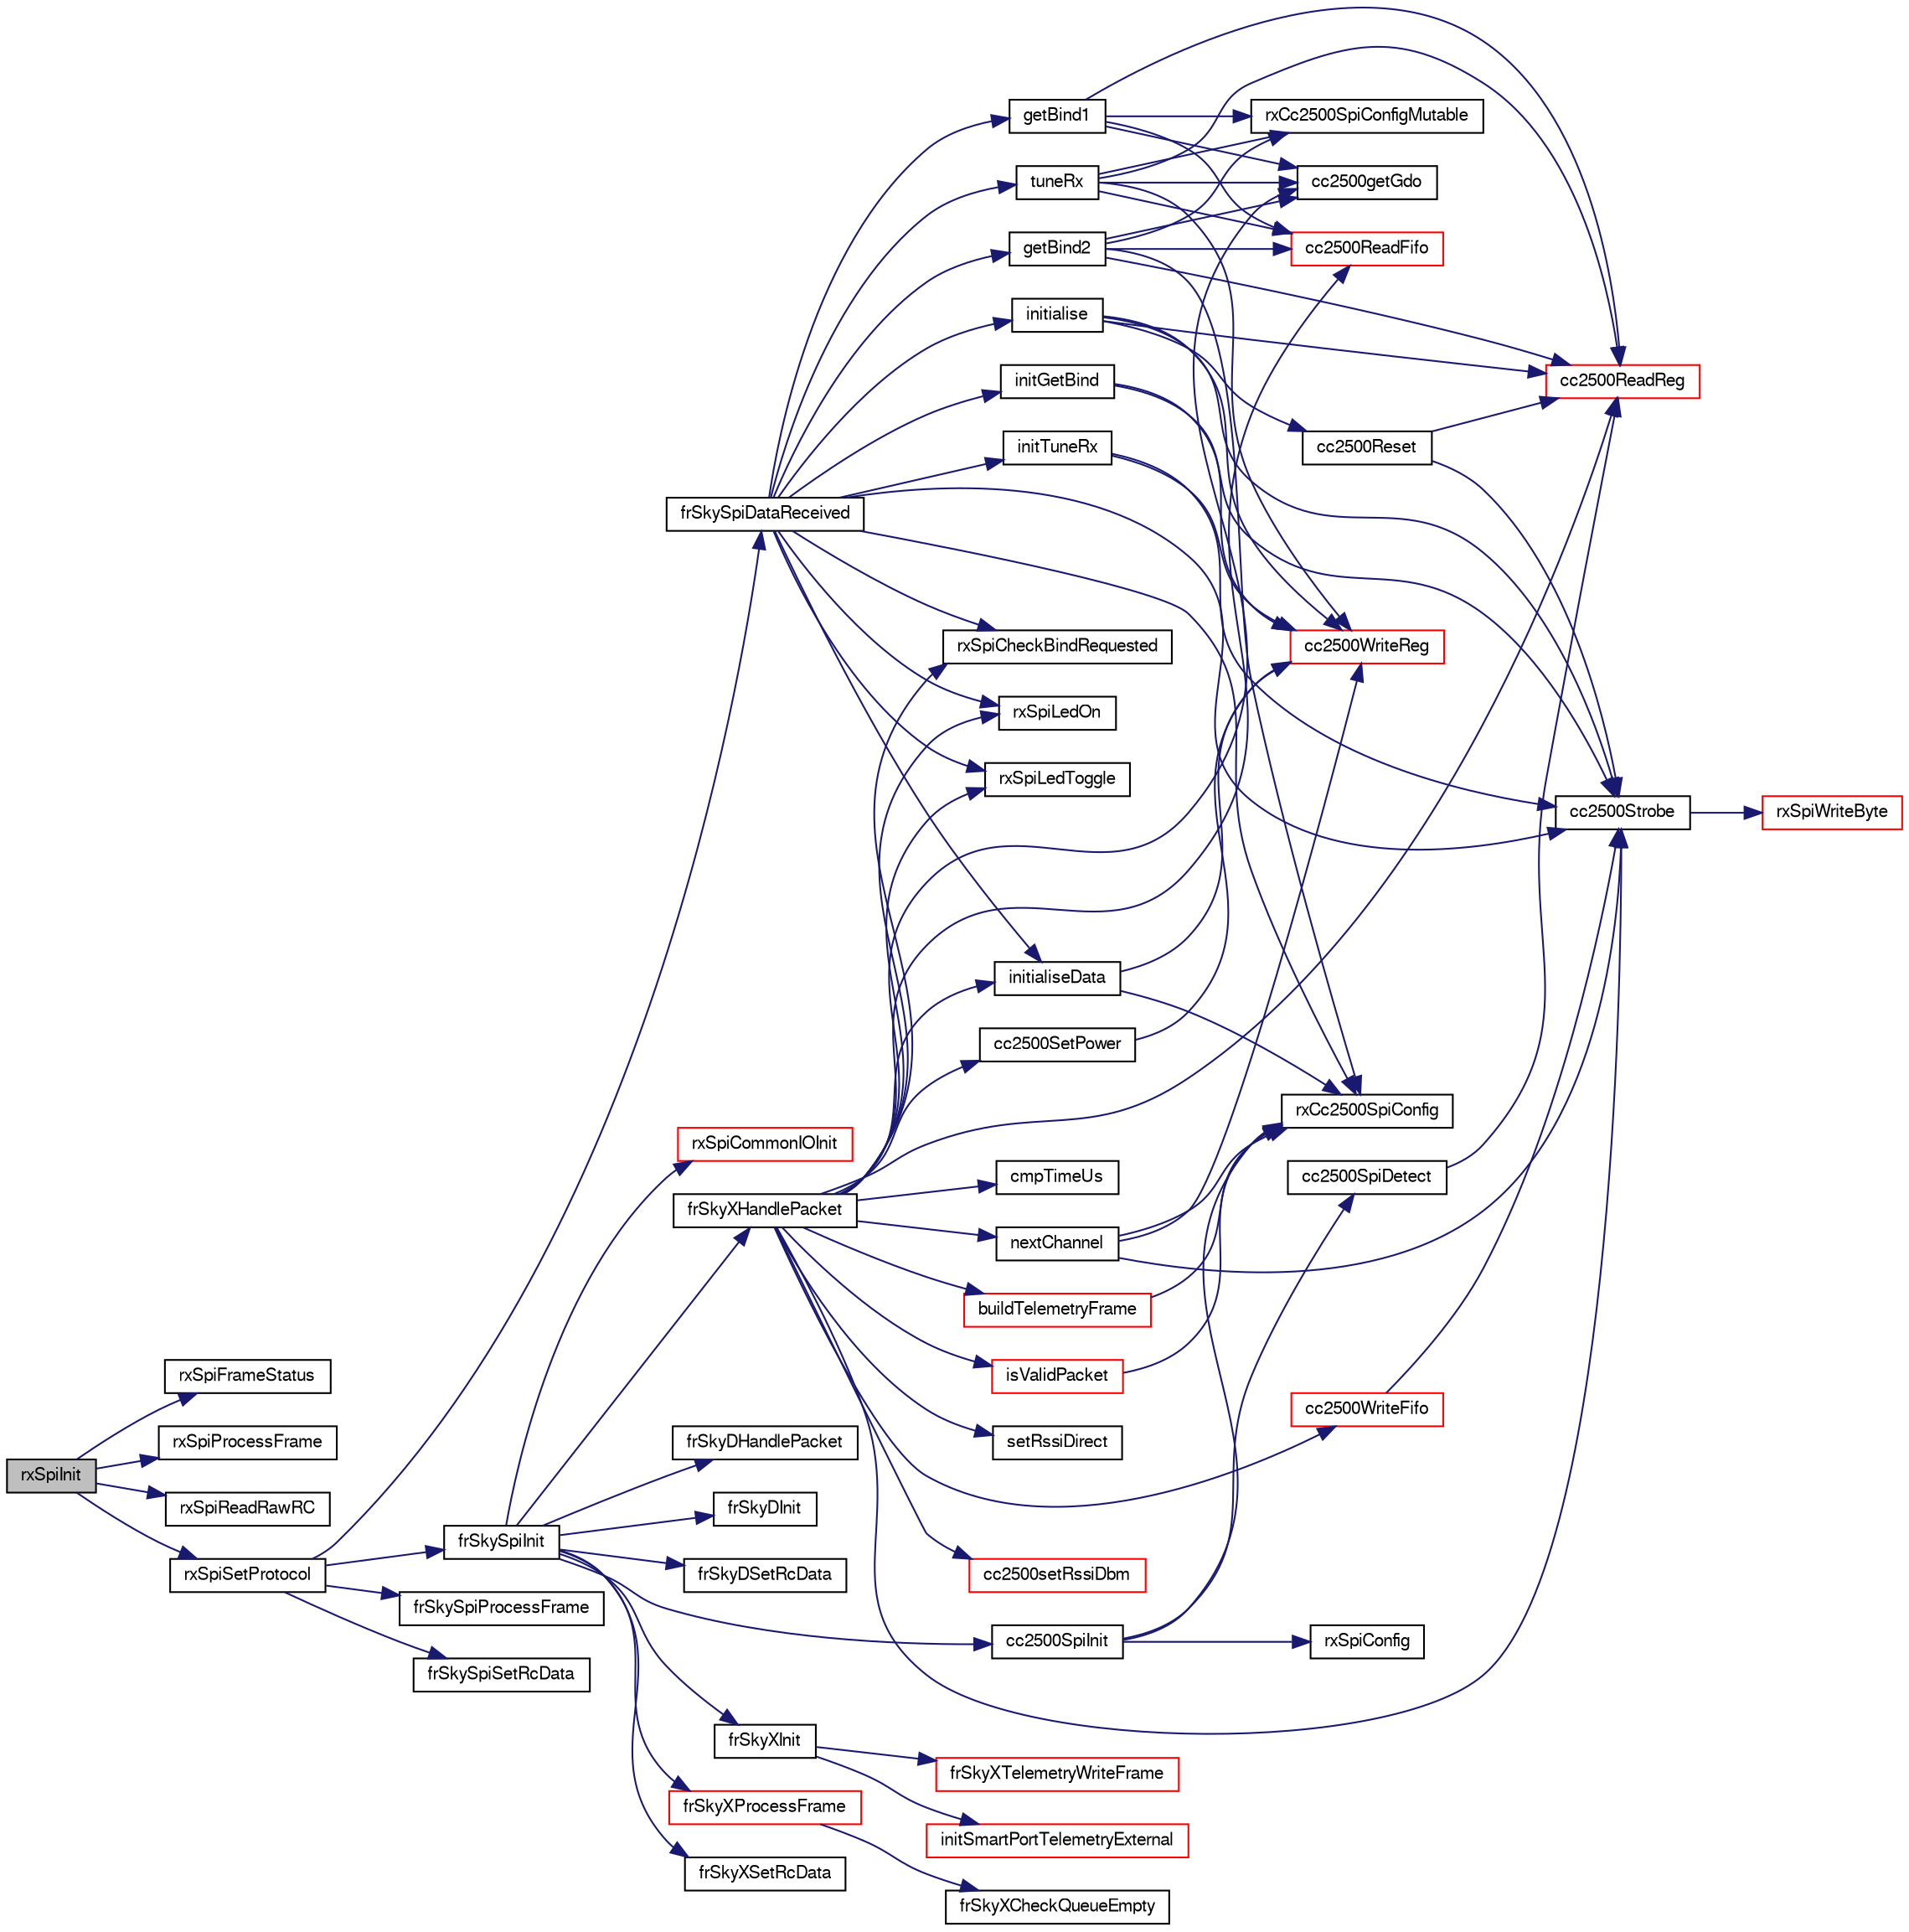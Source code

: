 digraph "rxSpiInit"
{
  edge [fontname="FreeSans",fontsize="10",labelfontname="FreeSans",labelfontsize="10"];
  node [fontname="FreeSans",fontsize="10",shape=record];
  rankdir="LR";
  Node1 [label="rxSpiInit",height=0.2,width=0.4,color="black", fillcolor="grey75", style="filled", fontcolor="black"];
  Node1 -> Node2 [color="midnightblue",fontsize="10",style="solid",fontname="FreeSans"];
  Node2 [label="rxSpiFrameStatus",height=0.2,width=0.4,color="black", fillcolor="white", style="filled",URL="$cc2500__rx__spi_8c.html#af7042d849711c77eddbe29bbb376b559"];
  Node1 -> Node3 [color="midnightblue",fontsize="10",style="solid",fontname="FreeSans"];
  Node3 [label="rxSpiProcessFrame",height=0.2,width=0.4,color="black", fillcolor="white", style="filled",URL="$cc2500__rx__spi_8c.html#a194c1961355119b3c16bc44cb59cff59"];
  Node1 -> Node4 [color="midnightblue",fontsize="10",style="solid",fontname="FreeSans"];
  Node4 [label="rxSpiReadRawRC",height=0.2,width=0.4,color="black", fillcolor="white", style="filled",URL="$cc2500__rx__spi_8c.html#af73ceb2662c274b493a06c67fc3ab7ae"];
  Node1 -> Node5 [color="midnightblue",fontsize="10",style="solid",fontname="FreeSans"];
  Node5 [label="rxSpiSetProtocol",height=0.2,width=0.4,color="black", fillcolor="white", style="filled",URL="$cc2500__rx__spi_8c.html#a3d2e6ea2ec7d87bc2067c0fd06ecc5c0"];
  Node5 -> Node6 [color="midnightblue",fontsize="10",style="solid",fontname="FreeSans"];
  Node6 [label="frSkySpiDataReceived",height=0.2,width=0.4,color="black", fillcolor="white", style="filled",URL="$cc2500__frsky__common_8h.html#a16e7d002b9f1b3db1d847d1e757eb243"];
  Node6 -> Node7 [color="midnightblue",fontsize="10",style="solid",fontname="FreeSans"];
  Node7 [label="cc2500Strobe",height=0.2,width=0.4,color="black", fillcolor="white", style="filled",URL="$cc2500_8c.html#a5f48b0ae3036525c7ddd12b61b2f92cc"];
  Node7 -> Node8 [color="midnightblue",fontsize="10",style="solid",fontname="FreeSans"];
  Node8 [label="rxSpiWriteByte",height=0.2,width=0.4,color="red", fillcolor="white", style="filled",URL="$cc2500_8c.html#af21ded081906c8c7339acef1caeaa8e3"];
  Node6 -> Node9 [color="midnightblue",fontsize="10",style="solid",fontname="FreeSans"];
  Node9 [label="getBind1",height=0.2,width=0.4,color="black", fillcolor="white", style="filled",URL="$cc2500__frsky__shared_8c.html#a628daf8eab28fce0cf869ec4af2f052c"];
  Node9 -> Node10 [color="midnightblue",fontsize="10",style="solid",fontname="FreeSans"];
  Node10 [label="cc2500getGdo",height=0.2,width=0.4,color="black", fillcolor="white", style="filled",URL="$cc2500__common_8c.html#a809767f1771e2d9ec936050fe7ec887e"];
  Node9 -> Node11 [color="midnightblue",fontsize="10",style="solid",fontname="FreeSans"];
  Node11 [label="cc2500ReadFifo",height=0.2,width=0.4,color="red", fillcolor="white", style="filled",URL="$cc2500_8c.html#a15f1360ca73e7301e8fd3ea3a1b0fe35"];
  Node9 -> Node12 [color="midnightblue",fontsize="10",style="solid",fontname="FreeSans"];
  Node12 [label="cc2500ReadReg",height=0.2,width=0.4,color="red", fillcolor="white", style="filled",URL="$cc2500_8c.html#a16824ba518eea5c5e67b3daeeb599269"];
  Node9 -> Node13 [color="midnightblue",fontsize="10",style="solid",fontname="FreeSans"];
  Node13 [label="rxCc2500SpiConfigMutable",height=0.2,width=0.4,color="black", fillcolor="white", style="filled",URL="$cc2500__settings_8c.html#ae1dc74d5df9f5a6c7145d82047cb95bf"];
  Node6 -> Node14 [color="midnightblue",fontsize="10",style="solid",fontname="FreeSans"];
  Node14 [label="getBind2",height=0.2,width=0.4,color="black", fillcolor="white", style="filled",URL="$cc2500__frsky__shared_8c.html#a6f9162189b8e5ec937d4027ae289d928"];
  Node14 -> Node10 [color="midnightblue",fontsize="10",style="solid",fontname="FreeSans"];
  Node14 -> Node11 [color="midnightblue",fontsize="10",style="solid",fontname="FreeSans"];
  Node14 -> Node12 [color="midnightblue",fontsize="10",style="solid",fontname="FreeSans"];
  Node14 -> Node15 [color="midnightblue",fontsize="10",style="solid",fontname="FreeSans"];
  Node15 [label="rxCc2500SpiConfig",height=0.2,width=0.4,color="black", fillcolor="white", style="filled",URL="$cc2500__settings_8c.html#aad1629e38fffa025a33f8054243bd6f0"];
  Node14 -> Node13 [color="midnightblue",fontsize="10",style="solid",fontname="FreeSans"];
  Node6 -> Node16 [color="midnightblue",fontsize="10",style="solid",fontname="FreeSans"];
  Node16 [label="initGetBind",height=0.2,width=0.4,color="black", fillcolor="white", style="filled",URL="$cc2500__frsky__shared_8c.html#a528b38863b0d5694139f9c97b03b3de2"];
  Node16 -> Node7 [color="midnightblue",fontsize="10",style="solid",fontname="FreeSans"];
  Node16 -> Node17 [color="midnightblue",fontsize="10",style="solid",fontname="FreeSans"];
  Node17 [label="cc2500WriteReg",height=0.2,width=0.4,color="red", fillcolor="white", style="filled",URL="$cc2500_8c.html#a0aafd8cd88f01d28921f047d4435e169"];
  Node6 -> Node18 [color="midnightblue",fontsize="10",style="solid",fontname="FreeSans"];
  Node18 [label="initialise",height=0.2,width=0.4,color="black", fillcolor="white", style="filled",URL="$cc2500__frsky__shared_8c.html#a803f76032aeda59a1a0e707ee9256894"];
  Node18 -> Node12 [color="midnightblue",fontsize="10",style="solid",fontname="FreeSans"];
  Node18 -> Node19 [color="midnightblue",fontsize="10",style="solid",fontname="FreeSans"];
  Node19 [label="cc2500Reset",height=0.2,width=0.4,color="black", fillcolor="white", style="filled",URL="$cc2500_8c.html#a82d8aae1191b403189abfbd500efaaae"];
  Node19 -> Node12 [color="midnightblue",fontsize="10",style="solid",fontname="FreeSans"];
  Node19 -> Node7 [color="midnightblue",fontsize="10",style="solid",fontname="FreeSans"];
  Node18 -> Node7 [color="midnightblue",fontsize="10",style="solid",fontname="FreeSans"];
  Node18 -> Node17 [color="midnightblue",fontsize="10",style="solid",fontname="FreeSans"];
  Node6 -> Node20 [color="midnightblue",fontsize="10",style="solid",fontname="FreeSans"];
  Node20 [label="initialiseData",height=0.2,width=0.4,color="black", fillcolor="white", style="filled",URL="$cc2500__frsky__shared_8c.html#aeb0e66b7e7d77f928e122ea1dfab26fb"];
  Node20 -> Node17 [color="midnightblue",fontsize="10",style="solid",fontname="FreeSans"];
  Node20 -> Node15 [color="midnightblue",fontsize="10",style="solid",fontname="FreeSans"];
  Node6 -> Node21 [color="midnightblue",fontsize="10",style="solid",fontname="FreeSans"];
  Node21 [label="initTuneRx",height=0.2,width=0.4,color="black", fillcolor="white", style="filled",URL="$cc2500__frsky__shared_8c.html#acd78ab0f584bb8800c35994a51aa78a9"];
  Node21 -> Node7 [color="midnightblue",fontsize="10",style="solid",fontname="FreeSans"];
  Node21 -> Node17 [color="midnightblue",fontsize="10",style="solid",fontname="FreeSans"];
  Node6 -> Node15 [color="midnightblue",fontsize="10",style="solid",fontname="FreeSans"];
  Node6 -> Node22 [color="midnightblue",fontsize="10",style="solid",fontname="FreeSans"];
  Node22 [label="rxSpiCheckBindRequested",height=0.2,width=0.4,color="black", fillcolor="white", style="filled",URL="$cc2500__rx__spi__common_8c.html#af3ce512f5a32f9e6142ab1b659ae7524"];
  Node6 -> Node23 [color="midnightblue",fontsize="10",style="solid",fontname="FreeSans"];
  Node23 [label="rxSpiLedOn",height=0.2,width=0.4,color="black", fillcolor="white", style="filled",URL="$cc2500__rx__spi__common_8c.html#a3434f37dd6ed687e9913b595df6c48b5"];
  Node6 -> Node24 [color="midnightblue",fontsize="10",style="solid",fontname="FreeSans"];
  Node24 [label="rxSpiLedToggle",height=0.2,width=0.4,color="black", fillcolor="white", style="filled",URL="$cc2500__rx__spi__common_8c.html#abc6581907d99874fdae12641781254a4"];
  Node6 -> Node25 [color="midnightblue",fontsize="10",style="solid",fontname="FreeSans"];
  Node25 [label="tuneRx",height=0.2,width=0.4,color="black", fillcolor="white", style="filled",URL="$cc2500__frsky__shared_8c.html#a099e460119ab86d377735771811ad6da"];
  Node25 -> Node10 [color="midnightblue",fontsize="10",style="solid",fontname="FreeSans"];
  Node25 -> Node11 [color="midnightblue",fontsize="10",style="solid",fontname="FreeSans"];
  Node25 -> Node12 [color="midnightblue",fontsize="10",style="solid",fontname="FreeSans"];
  Node25 -> Node17 [color="midnightblue",fontsize="10",style="solid",fontname="FreeSans"];
  Node25 -> Node13 [color="midnightblue",fontsize="10",style="solid",fontname="FreeSans"];
  Node5 -> Node26 [color="midnightblue",fontsize="10",style="solid",fontname="FreeSans"];
  Node26 [label="frSkySpiInit",height=0.2,width=0.4,color="black", fillcolor="white", style="filled",URL="$cc2500__frsky__common_8h.html#ae9a644b9be932a275c8b3c77fd33f0f9"];
  Node26 -> Node27 [color="midnightblue",fontsize="10",style="solid",fontname="FreeSans"];
  Node27 [label="cc2500SpiInit",height=0.2,width=0.4,color="black", fillcolor="white", style="filled",URL="$cc2500__common_8c.html#a384a659dc20e7a7df306027141c8d0ef"];
  Node27 -> Node28 [color="midnightblue",fontsize="10",style="solid",fontname="FreeSans"];
  Node28 [label="cc2500SpiDetect",height=0.2,width=0.4,color="black", fillcolor="white", style="filled",URL="$cc2500__common_8c.html#acda7e891a92bc7c443c18530122f56eb"];
  Node28 -> Node12 [color="midnightblue",fontsize="10",style="solid",fontname="FreeSans"];
  Node27 -> Node15 [color="midnightblue",fontsize="10",style="solid",fontname="FreeSans"];
  Node27 -> Node29 [color="midnightblue",fontsize="10",style="solid",fontname="FreeSans"];
  Node29 [label="rxSpiConfig",height=0.2,width=0.4,color="black", fillcolor="white", style="filled",URL="$cc2500__settings_8c.html#a56bfe7bd9539b3618207bc6ee9688636"];
  Node26 -> Node30 [color="midnightblue",fontsize="10",style="solid",fontname="FreeSans"];
  Node30 [label="frSkyDHandlePacket",height=0.2,width=0.4,color="black", fillcolor="white", style="filled",URL="$cc2500__frsky__d_8h.html#a1fabcc6286af8150d908f18c6cc66821"];
  Node26 -> Node31 [color="midnightblue",fontsize="10",style="solid",fontname="FreeSans"];
  Node31 [label="frSkyDInit",height=0.2,width=0.4,color="black", fillcolor="white", style="filled",URL="$cc2500__frsky__d_8h.html#affefe39779ed1cef49b38cd6da7bb8f9"];
  Node26 -> Node32 [color="midnightblue",fontsize="10",style="solid",fontname="FreeSans"];
  Node32 [label="frSkyDSetRcData",height=0.2,width=0.4,color="black", fillcolor="white", style="filled",URL="$cc2500__frsky__d_8h.html#a0e8b3f46bfa560c14661c76e64d2583f"];
  Node26 -> Node33 [color="midnightblue",fontsize="10",style="solid",fontname="FreeSans"];
  Node33 [label="frSkyXHandlePacket",height=0.2,width=0.4,color="black", fillcolor="white", style="filled",URL="$cc2500__frsky__x_8c.html#a90776c7143b1e75512e9bf975aca774e"];
  Node33 -> Node34 [color="midnightblue",fontsize="10",style="solid",fontname="FreeSans"];
  Node34 [label="buildTelemetryFrame",height=0.2,width=0.4,color="red", fillcolor="white", style="filled",URL="$cc2500__frsky__x_8c.html#a9a6f7720d833f05ecb33317f516f1e7c"];
  Node34 -> Node15 [color="midnightblue",fontsize="10",style="solid",fontname="FreeSans"];
  Node33 -> Node10 [color="midnightblue",fontsize="10",style="solid",fontname="FreeSans"];
  Node33 -> Node11 [color="midnightblue",fontsize="10",style="solid",fontname="FreeSans"];
  Node33 -> Node12 [color="midnightblue",fontsize="10",style="solid",fontname="FreeSans"];
  Node33 -> Node35 [color="midnightblue",fontsize="10",style="solid",fontname="FreeSans"];
  Node35 [label="cc2500SetPower",height=0.2,width=0.4,color="black", fillcolor="white", style="filled",URL="$cc2500_8c.html#a8dfa53cdcbaf0abc1ef7fdf34dc061db"];
  Node35 -> Node17 [color="midnightblue",fontsize="10",style="solid",fontname="FreeSans"];
  Node33 -> Node36 [color="midnightblue",fontsize="10",style="solid",fontname="FreeSans"];
  Node36 [label="cc2500setRssiDbm",height=0.2,width=0.4,color="red", fillcolor="white", style="filled",URL="$cc2500__common_8c.html#acfa3dd5dc7caabd9fb83ab92867a6977"];
  Node33 -> Node7 [color="midnightblue",fontsize="10",style="solid",fontname="FreeSans"];
  Node33 -> Node37 [color="midnightblue",fontsize="10",style="solid",fontname="FreeSans"];
  Node37 [label="cc2500WriteFifo",height=0.2,width=0.4,color="red", fillcolor="white", style="filled",URL="$cc2500_8c.html#a42e861f257bf0fe25f818b040ecaa941"];
  Node37 -> Node7 [color="midnightblue",fontsize="10",style="solid",fontname="FreeSans"];
  Node33 -> Node38 [color="midnightblue",fontsize="10",style="solid",fontname="FreeSans"];
  Node38 [label="cmpTimeUs",height=0.2,width=0.4,color="black", fillcolor="white", style="filled",URL="$cc2500__compat_8h.html#aa95c92cdd0d6a0d1687304143281c15d"];
  Node33 -> Node20 [color="midnightblue",fontsize="10",style="solid",fontname="FreeSans"];
  Node33 -> Node39 [color="midnightblue",fontsize="10",style="solid",fontname="FreeSans"];
  Node39 [label="isValidPacket",height=0.2,width=0.4,color="red", fillcolor="white", style="filled",URL="$cc2500__frsky__x_8c.html#ab87853b69b609ffb3e401989b389335f"];
  Node39 -> Node15 [color="midnightblue",fontsize="10",style="solid",fontname="FreeSans"];
  Node33 -> Node40 [color="midnightblue",fontsize="10",style="solid",fontname="FreeSans"];
  Node40 [label="nextChannel",height=0.2,width=0.4,color="black", fillcolor="white", style="filled",URL="$cc2500__frsky__shared_8c.html#aad78fae7846fe4f56409cb30fa52947a"];
  Node40 -> Node7 [color="midnightblue",fontsize="10",style="solid",fontname="FreeSans"];
  Node40 -> Node17 [color="midnightblue",fontsize="10",style="solid",fontname="FreeSans"];
  Node40 -> Node15 [color="midnightblue",fontsize="10",style="solid",fontname="FreeSans"];
  Node33 -> Node22 [color="midnightblue",fontsize="10",style="solid",fontname="FreeSans"];
  Node33 -> Node23 [color="midnightblue",fontsize="10",style="solid",fontname="FreeSans"];
  Node33 -> Node24 [color="midnightblue",fontsize="10",style="solid",fontname="FreeSans"];
  Node33 -> Node41 [color="midnightblue",fontsize="10",style="solid",fontname="FreeSans"];
  Node41 [label="setRssiDirect",height=0.2,width=0.4,color="black", fillcolor="white", style="filled",URL="$cc2500__rx_8c.html#aadb196a12c7d0d65ebf9b334fa4fc580"];
  Node26 -> Node42 [color="midnightblue",fontsize="10",style="solid",fontname="FreeSans"];
  Node42 [label="frSkyXInit",height=0.2,width=0.4,color="black", fillcolor="white", style="filled",URL="$cc2500__frsky__x_8c.html#a09aedfa0332a58b4e89a15471892e08d"];
  Node42 -> Node43 [color="midnightblue",fontsize="10",style="solid",fontname="FreeSans"];
  Node43 [label="frSkyXTelemetryWriteFrame",height=0.2,width=0.4,color="red", fillcolor="white", style="filled",URL="$cc2500__frsky__x_8c.html#acb744d1a892e090b06d7ab78e55481d0"];
  Node42 -> Node44 [color="midnightblue",fontsize="10",style="solid",fontname="FreeSans"];
  Node44 [label="initSmartPortTelemetryExternal",height=0.2,width=0.4,color="red", fillcolor="white", style="filled",URL="$cc2500__smartport_8c.html#a25c89eefa21629f2aa404974b8bd67ad"];
  Node26 -> Node45 [color="midnightblue",fontsize="10",style="solid",fontname="FreeSans"];
  Node45 [label="frSkyXProcessFrame",height=0.2,width=0.4,color="red", fillcolor="white", style="filled",URL="$cc2500__frsky__x_8c.html#aaa0d6bdd7091f3e1afc2422c4892e19e"];
  Node45 -> Node46 [color="midnightblue",fontsize="10",style="solid",fontname="FreeSans"];
  Node46 [label="frSkyXCheckQueueEmpty",height=0.2,width=0.4,color="black", fillcolor="white", style="filled",URL="$cc2500__frsky__x_8c.html#ad99f671f88c91ae883727c744f9029bb"];
  Node26 -> Node47 [color="midnightblue",fontsize="10",style="solid",fontname="FreeSans"];
  Node47 [label="frSkyXSetRcData",height=0.2,width=0.4,color="black", fillcolor="white", style="filled",URL="$cc2500__frsky__x_8c.html#ad8790d5ac8de3cf13eab7f9e583dd937"];
  Node26 -> Node48 [color="midnightblue",fontsize="10",style="solid",fontname="FreeSans"];
  Node48 [label="rxSpiCommonIOInit",height=0.2,width=0.4,color="red", fillcolor="white", style="filled",URL="$cc2500__rx__spi__common_8c.html#ac87484f67887c58eaaf8b24a55d6af88"];
  Node5 -> Node49 [color="midnightblue",fontsize="10",style="solid",fontname="FreeSans"];
  Node49 [label="frSkySpiProcessFrame",height=0.2,width=0.4,color="black", fillcolor="white", style="filled",URL="$cc2500__frsky__common_8h.html#aa4effb30e9de8b5244368623d5265e72"];
  Node5 -> Node50 [color="midnightblue",fontsize="10",style="solid",fontname="FreeSans"];
  Node50 [label="frSkySpiSetRcData",height=0.2,width=0.4,color="black", fillcolor="white", style="filled",URL="$cc2500__frsky__common_8h.html#a892b2fa126f26f23d001726c99375e95"];
}
